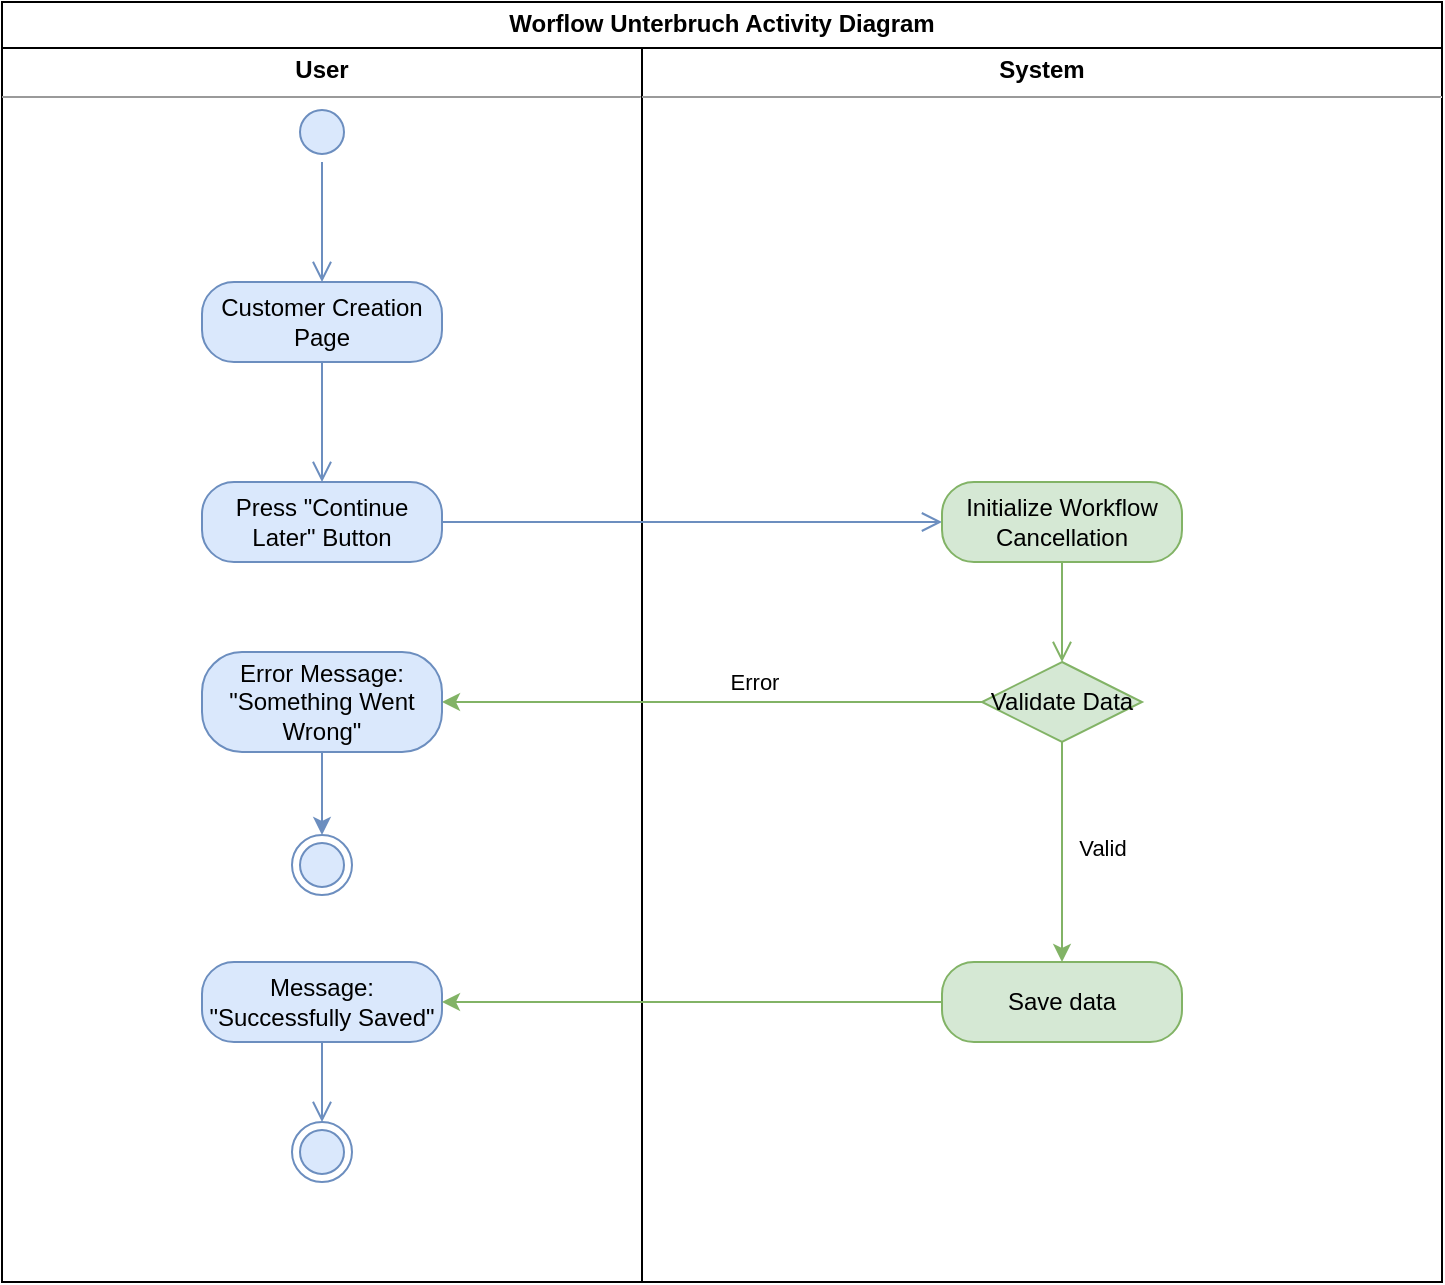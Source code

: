 <mxfile version="24.0.1" type="device">
  <diagram name="Page-1" id="wGTtZ9UVPU2NVrBlixh5">
    <mxGraphModel dx="2954" dy="1134" grid="1" gridSize="10" guides="1" tooltips="1" connect="1" arrows="1" fold="1" page="1" pageScale="1" pageWidth="850" pageHeight="1100" math="0" shadow="0">
      <root>
        <mxCell id="0" />
        <mxCell id="1" parent="0" />
        <mxCell id="XMBRj8RD8NJ92ZWPX3v4-1" value="&lt;p style=&quot;margin:0px;margin-top:4px;text-align:center;&quot;&gt;&lt;b&gt;Worflow Unterbruch Activity Diagram&lt;/b&gt;&lt;br&gt;&lt;/p&gt;&lt;hr size=&quot;1&quot;&gt;&lt;div style=&quot;height:2px;&quot;&gt;&lt;/div&gt;" style="verticalAlign=top;align=left;overflow=fill;html=1;whiteSpace=wrap;" parent="1" vertex="1">
          <mxGeometry x="80" y="80" width="720" height="640" as="geometry" />
        </mxCell>
        <mxCell id="XMBRj8RD8NJ92ZWPX3v4-2" value="&lt;p style=&quot;margin:0px;margin-top:4px;text-align:center;&quot;&gt;&lt;b&gt;User&lt;/b&gt;&lt;br&gt;&lt;/p&gt;&lt;hr size=&quot;1&quot;&gt;&lt;div style=&quot;height:2px;&quot;&gt;&lt;/div&gt;" style="verticalAlign=top;align=left;overflow=fill;html=1;whiteSpace=wrap;" parent="1" vertex="1">
          <mxGeometry x="80" y="103" width="320" height="617" as="geometry" />
        </mxCell>
        <mxCell id="XMBRj8RD8NJ92ZWPX3v4-3" value="&lt;p style=&quot;margin:0px;margin-top:4px;text-align:center;&quot;&gt;&lt;b&gt;System&lt;/b&gt;&lt;br&gt;&lt;/p&gt;&lt;hr size=&quot;1&quot;&gt;&lt;div style=&quot;height:2px;&quot;&gt;&lt;/div&gt;" style="verticalAlign=top;align=left;overflow=fill;html=1;whiteSpace=wrap;" parent="1" vertex="1">
          <mxGeometry x="400" y="103" width="400" height="617" as="geometry" />
        </mxCell>
        <mxCell id="XMBRj8RD8NJ92ZWPX3v4-4" value="" style="ellipse;html=1;shape=startState;fillColor=#dae8fc;strokeColor=#6c8ebf;" parent="1" vertex="1">
          <mxGeometry x="225" y="130" width="30" height="30" as="geometry" />
        </mxCell>
        <mxCell id="XMBRj8RD8NJ92ZWPX3v4-5" value="" style="edgeStyle=orthogonalEdgeStyle;html=1;verticalAlign=bottom;endArrow=open;endSize=8;strokeColor=#6c8ebf;rounded=0;fillColor=#dae8fc;" parent="1" source="XMBRj8RD8NJ92ZWPX3v4-4" edge="1">
          <mxGeometry relative="1" as="geometry">
            <mxPoint x="240" y="220" as="targetPoint" />
          </mxGeometry>
        </mxCell>
        <mxCell id="XMBRj8RD8NJ92ZWPX3v4-9" value="Customer Creation Page" style="rounded=1;whiteSpace=wrap;html=1;arcSize=40;fillColor=#dae8fc;strokeColor=#6c8ebf;" parent="1" vertex="1">
          <mxGeometry x="180" y="220" width="120" height="40" as="geometry" />
        </mxCell>
        <mxCell id="XMBRj8RD8NJ92ZWPX3v4-10" value="" style="edgeStyle=orthogonalEdgeStyle;html=1;verticalAlign=bottom;endArrow=open;endSize=8;strokeColor=#6c8ebf;rounded=0;fillColor=#dae8fc;" parent="1" source="XMBRj8RD8NJ92ZWPX3v4-9" edge="1">
          <mxGeometry relative="1" as="geometry">
            <mxPoint x="240" y="320" as="targetPoint" />
          </mxGeometry>
        </mxCell>
        <mxCell id="XMBRj8RD8NJ92ZWPX3v4-11" value="Press &quot;Continue Later&quot; Button" style="rounded=1;whiteSpace=wrap;html=1;arcSize=40;fillColor=#dae8fc;strokeColor=#6c8ebf;" parent="1" vertex="1">
          <mxGeometry x="180" y="320" width="120" height="40" as="geometry" />
        </mxCell>
        <mxCell id="XMBRj8RD8NJ92ZWPX3v4-12" value="" style="edgeStyle=orthogonalEdgeStyle;html=1;verticalAlign=bottom;endArrow=open;endSize=8;strokeColor=#6c8ebf;rounded=0;entryX=0;entryY=0.5;entryDx=0;entryDy=0;fillColor=#dae8fc;" parent="1" source="XMBRj8RD8NJ92ZWPX3v4-11" target="XMBRj8RD8NJ92ZWPX3v4-19" edge="1">
          <mxGeometry relative="1" as="geometry">
            <mxPoint x="240" y="420" as="targetPoint" />
          </mxGeometry>
        </mxCell>
        <mxCell id="XMBRj8RD8NJ92ZWPX3v4-18" value="" style="ellipse;html=1;shape=endState;fillColor=#dae8fc;strokeColor=#6c8ebf;" parent="1" vertex="1">
          <mxGeometry x="225" y="640" width="30" height="30" as="geometry" />
        </mxCell>
        <mxCell id="XMBRj8RD8NJ92ZWPX3v4-19" value="Initialize Workflow Cancellation" style="rounded=1;whiteSpace=wrap;html=1;arcSize=40;fillColor=#d5e8d4;strokeColor=#82b366;" parent="1" vertex="1">
          <mxGeometry x="550" y="320" width="120" height="40" as="geometry" />
        </mxCell>
        <mxCell id="XMBRj8RD8NJ92ZWPX3v4-21" value="Message: &quot;Successfully Saved&quot;" style="rounded=1;whiteSpace=wrap;html=1;arcSize=40;fillColor=#dae8fc;strokeColor=#6c8ebf;" parent="1" vertex="1">
          <mxGeometry x="180" y="560" width="120" height="40" as="geometry" />
        </mxCell>
        <mxCell id="XMBRj8RD8NJ92ZWPX3v4-22" value="" style="edgeStyle=orthogonalEdgeStyle;html=1;verticalAlign=bottom;endArrow=open;endSize=8;strokeColor=#6c8ebf;rounded=0;entryX=0.5;entryY=0;entryDx=0;entryDy=0;fillColor=#dae8fc;" parent="1" source="XMBRj8RD8NJ92ZWPX3v4-21" target="XMBRj8RD8NJ92ZWPX3v4-18" edge="1">
          <mxGeometry relative="1" as="geometry">
            <mxPoint x="240" y="720" as="targetPoint" />
          </mxGeometry>
        </mxCell>
        <mxCell id="XMBRj8RD8NJ92ZWPX3v4-24" value="" style="ellipse;html=1;shape=endState;fillColor=#dae8fc;strokeColor=#6c8ebf;" parent="1" vertex="1">
          <mxGeometry x="225" y="496.5" width="30" height="30" as="geometry" />
        </mxCell>
        <mxCell id="XMBRj8RD8NJ92ZWPX3v4-39" style="edgeStyle=orthogonalEdgeStyle;rounded=0;orthogonalLoop=1;jettySize=auto;html=1;entryX=1;entryY=0.5;entryDx=0;entryDy=0;fillColor=#d5e8d4;strokeColor=#82b366;" parent="1" source="XMBRj8RD8NJ92ZWPX3v4-28" target="XMBRj8RD8NJ92ZWPX3v4-21" edge="1">
          <mxGeometry relative="1" as="geometry" />
        </mxCell>
        <mxCell id="XMBRj8RD8NJ92ZWPX3v4-28" value="Save data" style="rounded=1;whiteSpace=wrap;html=1;arcSize=40;fillColor=#d5e8d4;strokeColor=#82b366;" parent="1" vertex="1">
          <mxGeometry x="550" y="560" width="120" height="40" as="geometry" />
        </mxCell>
        <mxCell id="XMBRj8RD8NJ92ZWPX3v4-32" value="" style="edgeStyle=orthogonalEdgeStyle;html=1;verticalAlign=bottom;endArrow=open;endSize=8;strokeColor=#82b366;rounded=0;fillColor=#d5e8d4;" parent="1" source="XMBRj8RD8NJ92ZWPX3v4-19" target="XMBRj8RD8NJ92ZWPX3v4-13" edge="1">
          <mxGeometry relative="1" as="geometry">
            <mxPoint x="610" y="530" as="targetPoint" />
            <mxPoint x="610" y="360" as="sourcePoint" />
          </mxGeometry>
        </mxCell>
        <mxCell id="XMBRj8RD8NJ92ZWPX3v4-35" style="edgeStyle=orthogonalEdgeStyle;rounded=0;orthogonalLoop=1;jettySize=auto;html=1;entryX=1;entryY=0.5;entryDx=0;entryDy=0;fillColor=#d5e8d4;strokeColor=#82b366;" parent="1" source="XMBRj8RD8NJ92ZWPX3v4-13" target="XMBRj8RD8NJ92ZWPX3v4-16" edge="1">
          <mxGeometry relative="1" as="geometry" />
        </mxCell>
        <mxCell id="XMBRj8RD8NJ92ZWPX3v4-36" value="Error" style="edgeLabel;html=1;align=center;verticalAlign=middle;resizable=0;points=[];" parent="XMBRj8RD8NJ92ZWPX3v4-35" vertex="1" connectable="0">
          <mxGeometry x="-0.156" y="-1" relative="1" as="geometry">
            <mxPoint y="-9" as="offset" />
          </mxGeometry>
        </mxCell>
        <mxCell id="XMBRj8RD8NJ92ZWPX3v4-37" style="edgeStyle=orthogonalEdgeStyle;rounded=0;orthogonalLoop=1;jettySize=auto;html=1;fillColor=#d5e8d4;strokeColor=#82b366;" parent="1" source="XMBRj8RD8NJ92ZWPX3v4-13" target="XMBRj8RD8NJ92ZWPX3v4-28" edge="1">
          <mxGeometry relative="1" as="geometry" />
        </mxCell>
        <mxCell id="XMBRj8RD8NJ92ZWPX3v4-38" value="Valid" style="edgeLabel;html=1;align=center;verticalAlign=middle;resizable=0;points=[];" parent="XMBRj8RD8NJ92ZWPX3v4-37" vertex="1" connectable="0">
          <mxGeometry x="-0.033" y="4" relative="1" as="geometry">
            <mxPoint x="16" as="offset" />
          </mxGeometry>
        </mxCell>
        <mxCell id="XMBRj8RD8NJ92ZWPX3v4-13" value="Validate Data" style="rhombus;whiteSpace=wrap;html=1;fillColor=#d5e8d4;strokeColor=#82b366;" parent="1" vertex="1">
          <mxGeometry x="570" y="410" width="80" height="40" as="geometry" />
        </mxCell>
        <mxCell id="XMBRj8RD8NJ92ZWPX3v4-34" style="edgeStyle=orthogonalEdgeStyle;rounded=0;orthogonalLoop=1;jettySize=auto;html=1;entryX=0.5;entryY=0;entryDx=0;entryDy=0;fillColor=#dae8fc;strokeColor=#6c8ebf;" parent="1" source="XMBRj8RD8NJ92ZWPX3v4-16" target="XMBRj8RD8NJ92ZWPX3v4-24" edge="1">
          <mxGeometry relative="1" as="geometry" />
        </mxCell>
        <mxCell id="XMBRj8RD8NJ92ZWPX3v4-16" value="Error Message: &quot;Something Went Wrong&quot;" style="rounded=1;whiteSpace=wrap;html=1;arcSize=40;fillColor=#dae8fc;strokeColor=#6c8ebf;" parent="1" vertex="1">
          <mxGeometry x="180" y="405" width="120" height="50" as="geometry" />
        </mxCell>
      </root>
    </mxGraphModel>
  </diagram>
</mxfile>
